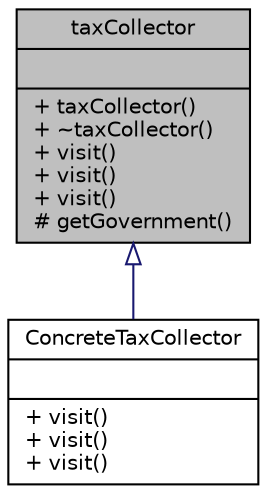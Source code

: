 digraph "taxCollector"
{
 // LATEX_PDF_SIZE
  edge [fontname="Helvetica",fontsize="10",labelfontname="Helvetica",labelfontsize="10"];
  node [fontname="Helvetica",fontsize="10",shape=record];
  Node1 [label="{taxCollector\n||+ taxCollector()\l+ ~taxCollector()\l+ visit()\l+ visit()\l+ visit()\l# getGovernment()\l}",height=0.2,width=0.4,color="black", fillcolor="grey75", style="filled", fontcolor="black",tooltip="Abstract class representing a tax collector that visits various building types to collect taxes."];
  Node1 -> Node2 [dir="back",color="midnightblue",fontsize="10",style="solid",arrowtail="onormal"];
  Node2 [label="{ConcreteTaxCollector\n||+ visit()\l+ visit()\l+ visit()\l}",height=0.2,width=0.4,color="black", fillcolor="white", style="filled",URL="$classConcreteTaxCollector.html",tooltip="A concrete implementation of the taxCollector interface, responsible for collecting taxes from variou..."];
}
